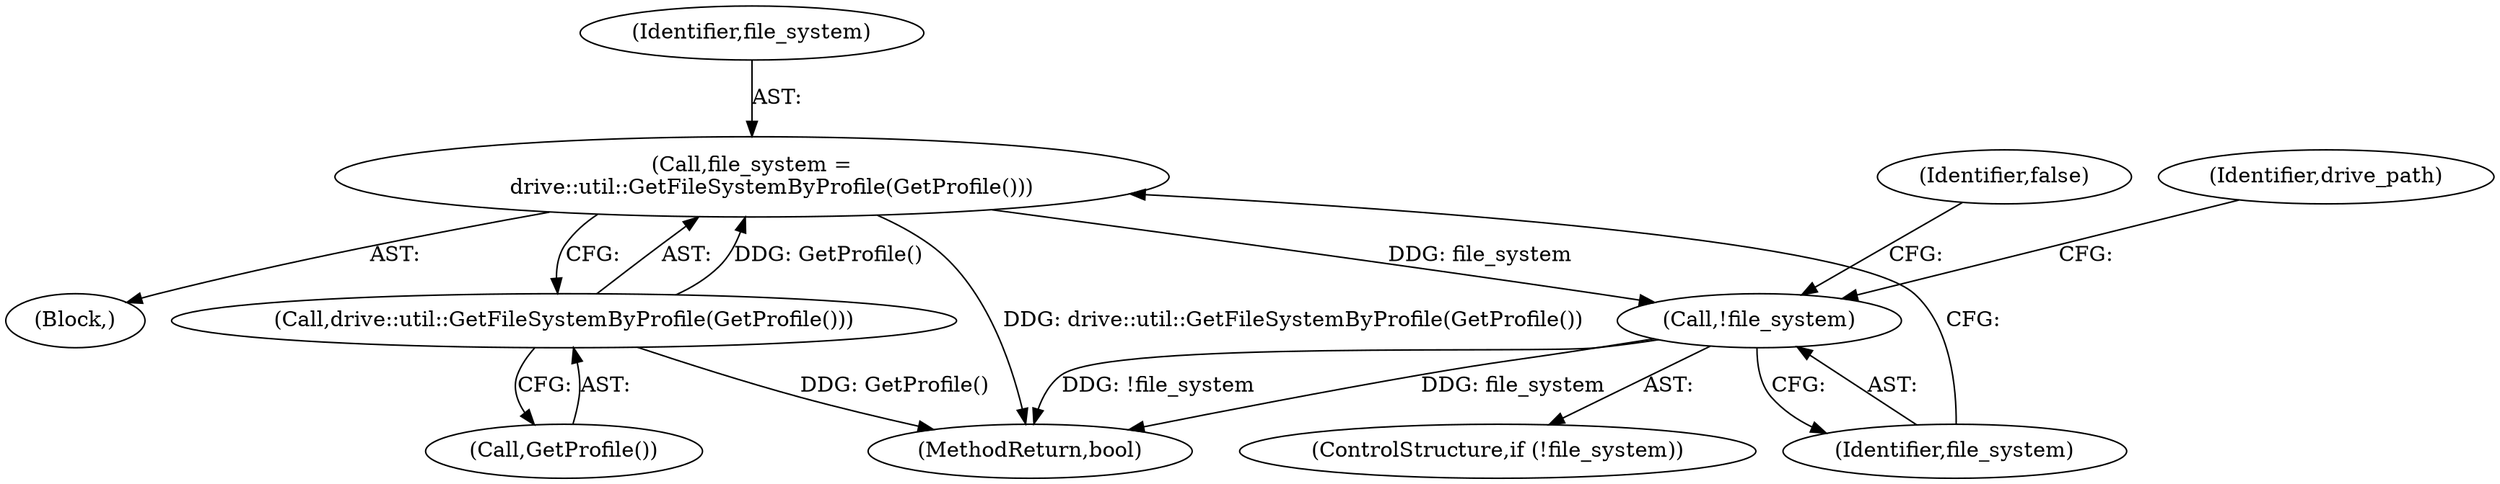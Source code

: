 digraph "0_Chrome_47cf56b8b8c6ddbbbe9d4d342fbd8ffe7b7bb87b@API" {
"1000125" [label="(Call,file_system =\n      drive::util::GetFileSystemByProfile(GetProfile()))"];
"1000127" [label="(Call,drive::util::GetFileSystemByProfile(GetProfile()))"];
"1000130" [label="(Call,!file_system)"];
"1000127" [label="(Call,drive::util::GetFileSystemByProfile(GetProfile()))"];
"1000129" [label="(ControlStructure,if (!file_system))"];
"1000134" [label="(Identifier,false)"];
"1000130" [label="(Call,!file_system)"];
"1000128" [label="(Call,GetProfile())"];
"1000126" [label="(Identifier,file_system)"];
"1000147" [label="(MethodReturn,bool)"];
"1000102" [label="(Block,)"];
"1000125" [label="(Call,file_system =\n      drive::util::GetFileSystemByProfile(GetProfile()))"];
"1000131" [label="(Identifier,file_system)"];
"1000136" [label="(Identifier,drive_path)"];
"1000125" -> "1000102"  [label="AST: "];
"1000125" -> "1000127"  [label="CFG: "];
"1000126" -> "1000125"  [label="AST: "];
"1000127" -> "1000125"  [label="AST: "];
"1000131" -> "1000125"  [label="CFG: "];
"1000125" -> "1000147"  [label="DDG: drive::util::GetFileSystemByProfile(GetProfile())"];
"1000127" -> "1000125"  [label="DDG: GetProfile()"];
"1000125" -> "1000130"  [label="DDG: file_system"];
"1000127" -> "1000128"  [label="CFG: "];
"1000128" -> "1000127"  [label="AST: "];
"1000127" -> "1000147"  [label="DDG: GetProfile()"];
"1000130" -> "1000129"  [label="AST: "];
"1000130" -> "1000131"  [label="CFG: "];
"1000131" -> "1000130"  [label="AST: "];
"1000134" -> "1000130"  [label="CFG: "];
"1000136" -> "1000130"  [label="CFG: "];
"1000130" -> "1000147"  [label="DDG: !file_system"];
"1000130" -> "1000147"  [label="DDG: file_system"];
}
